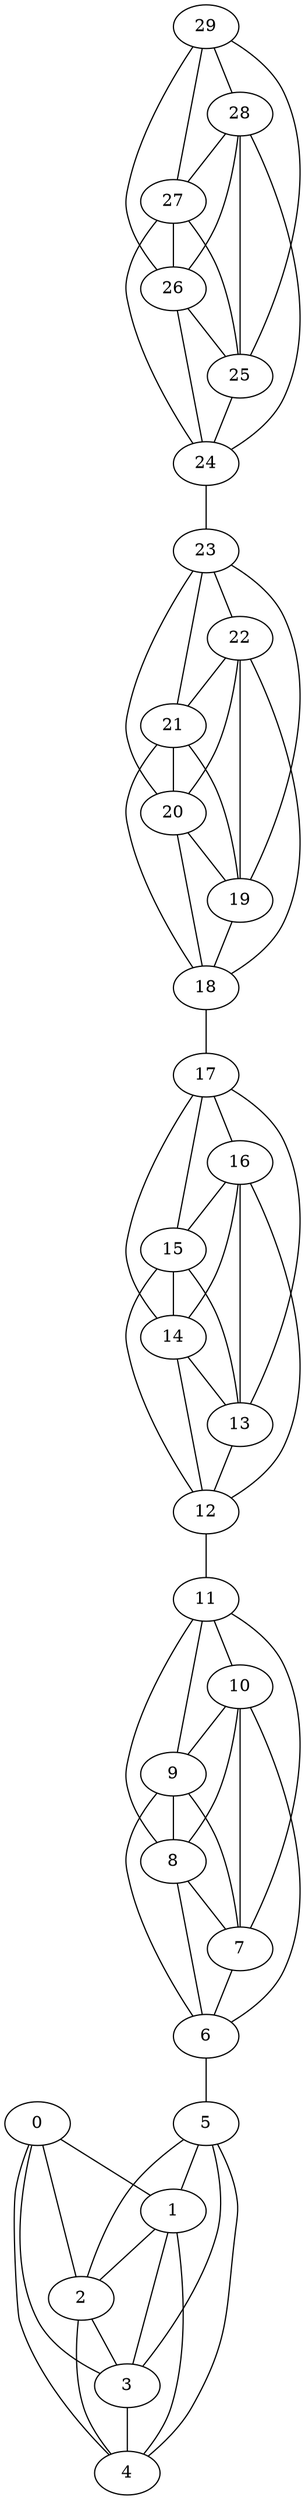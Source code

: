 graph G {
    "0" [label="0"];
    "1" [label="1"];
    "2" [label="2"];
    "3" [label="3"];
    "4" [label="4"];
    "5" [label="5"];
    "6" [label="6"];
    "7" [label="7"];
    "8" [label="8"];
    "9" [label="9"];
    "10" [label="10"];
    "11" [label="11"];
    "12" [label="12"];
    "13" [label="13"];
    "14" [label="14"];
    "15" [label="15"];
    "16" [label="16"];
    "17" [label="17"];
    "18" [label="18"];
    "19" [label="19"];
    "20" [label="20"];
    "21" [label="21"];
    "22" [label="22"];
    "23" [label="23"];
    "24" [label="24"];
    "25" [label="25"];
    "26" [label="26"];
    "27" [label="27"];
    "28" [label="28"];
    "29" [label="29"];
    "0" -- "1";
    "0" -- "2";
    "0" -- "3";
    "0" -- "4";
    "1" -- "2";
    "1" -- "3";
    "1" -- "4";
    "2" -- "3";
    "2" -- "4";
    "3" -- "4";
    "5" -- "1";
    "5" -- "2";
    "5" -- "3";
    "5" -- "4";
    "6" -- "5";
    "7" -- "6";
    "8" -- "6";
    "8" -- "7";
    "9" -- "6";
    "9" -- "7";
    "9" -- "8";
    "10" -- "6";
    "10" -- "7";
    "10" -- "8";
    "10" -- "9";
    "11" -- "7";
    "11" -- "8";
    "11" -- "9";
    "11" -- "10";
    "12" -- "11";
    "13" -- "12";
    "14" -- "12";
    "14" -- "13";
    "15" -- "12";
    "15" -- "13";
    "15" -- "14";
    "16" -- "12";
    "16" -- "13";
    "16" -- "14";
    "16" -- "15";
    "17" -- "13";
    "17" -- "14";
    "17" -- "15";
    "17" -- "16";
    "18" -- "17";
    "19" -- "18";
    "20" -- "18";
    "20" -- "19";
    "21" -- "18";
    "21" -- "19";
    "21" -- "20";
    "22" -- "18";
    "22" -- "19";
    "22" -- "20";
    "22" -- "21";
    "23" -- "19";
    "23" -- "20";
    "23" -- "21";
    "23" -- "22";
    "24" -- "23";
    "25" -- "24";
    "26" -- "24";
    "26" -- "25";
    "27" -- "24";
    "27" -- "25";
    "27" -- "26";
    "28" -- "24";
    "28" -- "25";
    "28" -- "26";
    "28" -- "27";
    "29" -- "25";
    "29" -- "26";
    "29" -- "27";
    "29" -- "28";
}